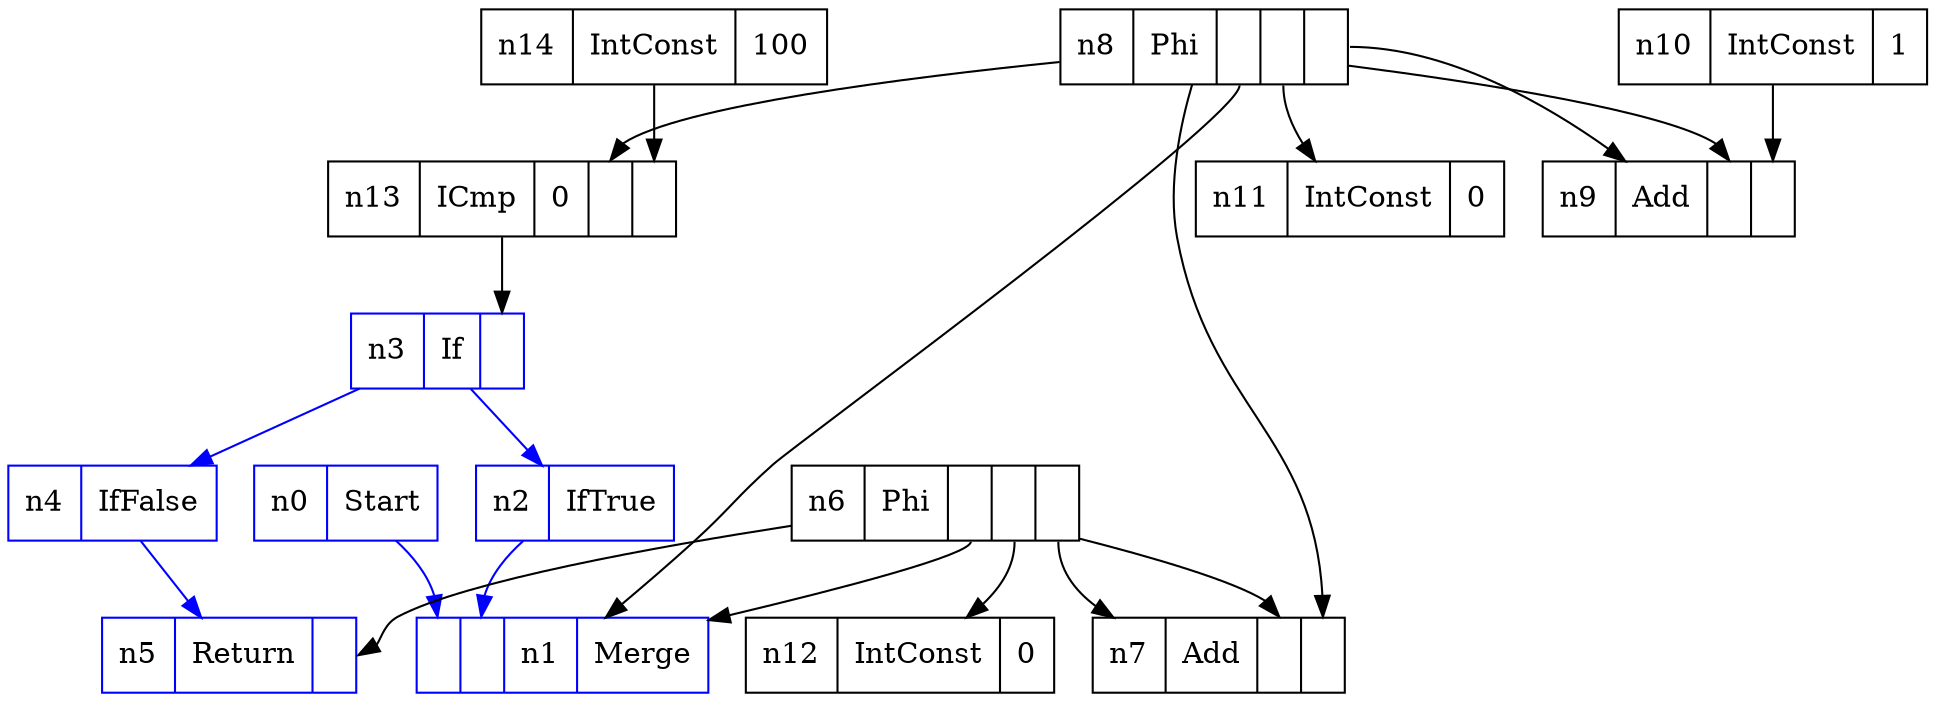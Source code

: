 digraph {
graph [rankdir=TB]node [shape=record]

    subgraph {
      node [color=blue]
n0 [label="n0|Start"]
n1 [label="<en0>|<en2>|n1|Merge"]
n3 [label="n3|If|<p0>"]
n4 [label="n4|IfFalse"]
n5 [label="n5|Return|<p1>"]
n2 [label="n2|IfTrue"]

    }
    subgraph {
    n6 [label="n6|Phi|<p2>|<p3>|<p4>"]
n7 [label="n7|Add|<p5>|<p6>"]
n8 [label="n8|Phi|<p7>|<p8>|<p9>"]
n9 [label="n9|Add|<p10>|<p11>"]
n10 [label="n10|IntConst|1"]
n11 [label="n11|IntConst|0"]
n12 [label="n12|IntConst|0"]
n13 [label="n13|ICmp|0|<p12>|<p13>"]
n14 [label="n14|IntConst|100"]

    }
    n0 -> n1:en0 [color=blue]
n2 -> n1:en2 [color=blue]
n13 -> n3:p0 []
n3 -> n4 [color=blue]
n4 -> n5 [color=blue]
n6 -> n5:p1 []
n6:p2 -> n1 []
n6:p3 -> n12 []
n6:p4 -> n7 []
n6 -> n7:p5 []
n8 -> n7:p6 []
n8:p7 -> n1 []
n8:p8 -> n11 []
n8:p9 -> n9 []
n8 -> n9:p10 []
n10 -> n9:p11 []
n3 -> n2 [color=blue]
n8 -> n13:p12 []
n14 -> n13:p13 []
}
